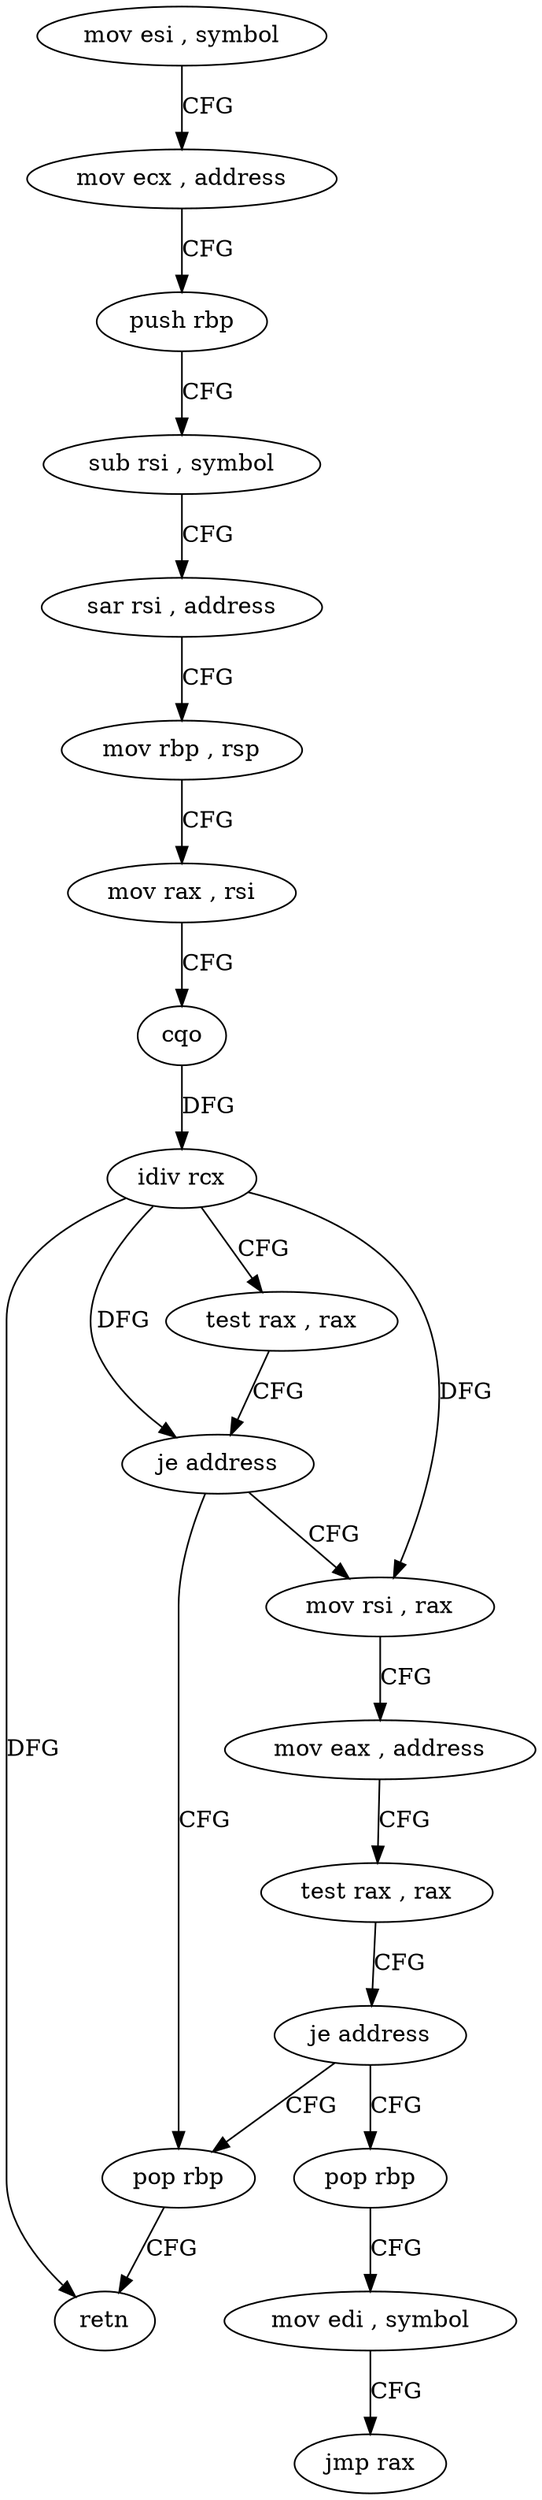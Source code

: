 digraph "func" {
"4208820" [label = "mov esi , symbol" ]
"4208825" [label = "mov ecx , address" ]
"4208830" [label = "push rbp" ]
"4208831" [label = "sub rsi , symbol" ]
"4208838" [label = "sar rsi , address" ]
"4208842" [label = "mov rbp , rsp" ]
"4208845" [label = "mov rax , rsi" ]
"4208848" [label = "cqo" ]
"4208850" [label = "idiv rcx" ]
"4208853" [label = "test rax , rax" ]
"4208856" [label = "je address" ]
"4208879" [label = "pop rbp" ]
"4208858" [label = "mov rsi , rax" ]
"4208880" [label = "retn" ]
"4208861" [label = "mov eax , address" ]
"4208866" [label = "test rax , rax" ]
"4208869" [label = "je address" ]
"4208871" [label = "pop rbp" ]
"4208872" [label = "mov edi , symbol" ]
"4208877" [label = "jmp rax" ]
"4208820" -> "4208825" [ label = "CFG" ]
"4208825" -> "4208830" [ label = "CFG" ]
"4208830" -> "4208831" [ label = "CFG" ]
"4208831" -> "4208838" [ label = "CFG" ]
"4208838" -> "4208842" [ label = "CFG" ]
"4208842" -> "4208845" [ label = "CFG" ]
"4208845" -> "4208848" [ label = "CFG" ]
"4208848" -> "4208850" [ label = "DFG" ]
"4208850" -> "4208853" [ label = "CFG" ]
"4208850" -> "4208856" [ label = "DFG" ]
"4208850" -> "4208880" [ label = "DFG" ]
"4208850" -> "4208858" [ label = "DFG" ]
"4208853" -> "4208856" [ label = "CFG" ]
"4208856" -> "4208879" [ label = "CFG" ]
"4208856" -> "4208858" [ label = "CFG" ]
"4208879" -> "4208880" [ label = "CFG" ]
"4208858" -> "4208861" [ label = "CFG" ]
"4208861" -> "4208866" [ label = "CFG" ]
"4208866" -> "4208869" [ label = "CFG" ]
"4208869" -> "4208879" [ label = "CFG" ]
"4208869" -> "4208871" [ label = "CFG" ]
"4208871" -> "4208872" [ label = "CFG" ]
"4208872" -> "4208877" [ label = "CFG" ]
}
